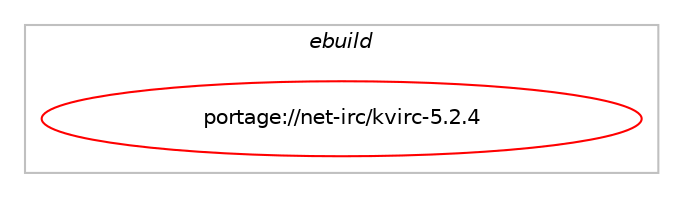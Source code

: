 digraph prolog {

# *************
# Graph options
# *************

newrank=true;
concentrate=true;
compound=true;
graph [rankdir=LR,fontname=Helvetica,fontsize=10,ranksep=1.5];#, ranksep=2.5, nodesep=0.2];
edge  [arrowhead=vee];
node  [fontname=Helvetica,fontsize=10];

# **********
# The ebuild
# **********

subgraph cluster_leftcol {
color=gray;
label=<<i>ebuild</i>>;
id [label="portage://net-irc/kvirc-5.2.4", color=red, width=4, href="../net-irc/kvirc-5.2.4.svg"];
}

# ****************
# The dependencies
# ****************

subgraph cluster_midcol {
color=gray;
label=<<i>dependencies</i>>;
subgraph cluster_compile {
fillcolor="#eeeeee";
style=filled;
label=<<i>compile</i>>;
# *** BEGIN UNKNOWN DEPENDENCY TYPE (TODO) ***
# id -> equal(use_conditional_group(positive,audiofile,portage://net-irc/kvirc-5.2.4,[package_dependency(portage://net-irc/kvirc-5.2.4,install,no,media-libs,audiofile,none,[,,],[],[])]))
# *** END UNKNOWN DEPENDENCY TYPE (TODO) ***

# *** BEGIN UNKNOWN DEPENDENCY TYPE (TODO) ***
# id -> equal(use_conditional_group(positive,dbus,portage://net-irc/kvirc-5.2.4,[package_dependency(portage://net-irc/kvirc-5.2.4,install,no,dev-qt,qtdbus,none,[,,],[slot(5)],[])]))
# *** END UNKNOWN DEPENDENCY TYPE (TODO) ***

# *** BEGIN UNKNOWN DEPENDENCY TYPE (TODO) ***
# id -> equal(use_conditional_group(positive,dcc-video,portage://net-irc/kvirc-5.2.4,[package_dependency(portage://net-irc/kvirc-5.2.4,install,no,dev-qt,qtmultimedia,none,[,,],[slot(5)],[use(enable(widgets),none)])]))
# *** END UNKNOWN DEPENDENCY TYPE (TODO) ***

# *** BEGIN UNKNOWN DEPENDENCY TYPE (TODO) ***
# id -> equal(use_conditional_group(positive,kde,portage://net-irc/kvirc-5.2.4,[package_dependency(portage://net-irc/kvirc-5.2.4,install,no,kde-frameworks,kcoreaddons,none,[,,],[slot(5)],[]),package_dependency(portage://net-irc/kvirc-5.2.4,install,no,kde-frameworks,ki18n,none,[,,],[slot(5)],[]),package_dependency(portage://net-irc/kvirc-5.2.4,install,no,kde-frameworks,knotifications,none,[,,],[slot(5)],[]),package_dependency(portage://net-irc/kvirc-5.2.4,install,no,kde-frameworks,kservice,none,[,,],[slot(5)],[]),package_dependency(portage://net-irc/kvirc-5.2.4,install,no,kde-frameworks,kwindowsystem,none,[,,],[slot(5)],[]),package_dependency(portage://net-irc/kvirc-5.2.4,install,no,kde-frameworks,kxmlgui,none,[,,],[slot(5)],[])]))
# *** END UNKNOWN DEPENDENCY TYPE (TODO) ***

# *** BEGIN UNKNOWN DEPENDENCY TYPE (TODO) ***
# id -> equal(use_conditional_group(positive,perl,portage://net-irc/kvirc-5.2.4,[package_dependency(portage://net-irc/kvirc-5.2.4,install,no,dev-lang,perl,none,[,,],[slot(0),equal],[])]))
# *** END UNKNOWN DEPENDENCY TYPE (TODO) ***

# *** BEGIN UNKNOWN DEPENDENCY TYPE (TODO) ***
# id -> equal(use_conditional_group(positive,phonon,portage://net-irc/kvirc-5.2.4,[package_dependency(portage://net-irc/kvirc-5.2.4,install,no,media-libs,phonon,none,[,,],[],[use(enable(qt5),positive)])]))
# *** END UNKNOWN DEPENDENCY TYPE (TODO) ***

# *** BEGIN UNKNOWN DEPENDENCY TYPE (TODO) ***
# id -> equal(use_conditional_group(positive,python,portage://net-irc/kvirc-5.2.4,[use_conditional_group(positive,python_single_target_python3_10,portage://net-irc/kvirc-5.2.4,[package_dependency(portage://net-irc/kvirc-5.2.4,install,no,dev-lang,python,none,[,,],[slot(3.10)],[])]),use_conditional_group(positive,python_single_target_python3_11,portage://net-irc/kvirc-5.2.4,[package_dependency(portage://net-irc/kvirc-5.2.4,install,no,dev-lang,python,none,[,,],[slot(3.11)],[])]),use_conditional_group(positive,python_single_target_python3_12,portage://net-irc/kvirc-5.2.4,[package_dependency(portage://net-irc/kvirc-5.2.4,install,no,dev-lang,python,none,[,,],[slot(3.12)],[])])]))
# *** END UNKNOWN DEPENDENCY TYPE (TODO) ***

# *** BEGIN UNKNOWN DEPENDENCY TYPE (TODO) ***
# id -> equal(use_conditional_group(positive,spell,portage://net-irc/kvirc-5.2.4,[package_dependency(portage://net-irc/kvirc-5.2.4,install,no,app-text,enchant,none,[,,],[slot(2)],[])]))
# *** END UNKNOWN DEPENDENCY TYPE (TODO) ***

# *** BEGIN UNKNOWN DEPENDENCY TYPE (TODO) ***
# id -> equal(use_conditional_group(positive,ssl,portage://net-irc/kvirc-5.2.4,[package_dependency(portage://net-irc/kvirc-5.2.4,install,no,dev-libs,openssl,none,[,,],[slot(0),equal],[])]))
# *** END UNKNOWN DEPENDENCY TYPE (TODO) ***

# *** BEGIN UNKNOWN DEPENDENCY TYPE (TODO) ***
# id -> equal(use_conditional_group(positive,theora,portage://net-irc/kvirc-5.2.4,[package_dependency(portage://net-irc/kvirc-5.2.4,install,no,media-libs,libogg,none,[,,],[],[]),package_dependency(portage://net-irc/kvirc-5.2.4,install,no,media-libs,libtheora,none,[,,],[],[]),package_dependency(portage://net-irc/kvirc-5.2.4,install,no,media-libs,libvorbis,none,[,,],[],[])]))
# *** END UNKNOWN DEPENDENCY TYPE (TODO) ***

# *** BEGIN UNKNOWN DEPENDENCY TYPE (TODO) ***
# id -> equal(use_conditional_group(positive,webengine,portage://net-irc/kvirc-5.2.4,[package_dependency(portage://net-irc/kvirc-5.2.4,install,no,dev-qt,qtwebengine,none,[,,],[slot(5)],[use(enable(widgets),none)])]))
# *** END UNKNOWN DEPENDENCY TYPE (TODO) ***

# *** BEGIN UNKNOWN DEPENDENCY TYPE (TODO) ***
# id -> equal(package_dependency(portage://net-irc/kvirc-5.2.4,install,no,dev-qt,qtconcurrent,none,[,,],[slot(5)],[]))
# *** END UNKNOWN DEPENDENCY TYPE (TODO) ***

# *** BEGIN UNKNOWN DEPENDENCY TYPE (TODO) ***
# id -> equal(package_dependency(portage://net-irc/kvirc-5.2.4,install,no,dev-qt,qtcore,none,[,,],[slot(5)],[]))
# *** END UNKNOWN DEPENDENCY TYPE (TODO) ***

# *** BEGIN UNKNOWN DEPENDENCY TYPE (TODO) ***
# id -> equal(package_dependency(portage://net-irc/kvirc-5.2.4,install,no,dev-qt,qtgui,none,[,,],[slot(5)],[]))
# *** END UNKNOWN DEPENDENCY TYPE (TODO) ***

# *** BEGIN UNKNOWN DEPENDENCY TYPE (TODO) ***
# id -> equal(package_dependency(portage://net-irc/kvirc-5.2.4,install,no,dev-qt,qtmultimedia,none,[,,],[slot(5)],[]))
# *** END UNKNOWN DEPENDENCY TYPE (TODO) ***

# *** BEGIN UNKNOWN DEPENDENCY TYPE (TODO) ***
# id -> equal(package_dependency(portage://net-irc/kvirc-5.2.4,install,no,dev-qt,qtnetwork,none,[,,],[slot(5)],[]))
# *** END UNKNOWN DEPENDENCY TYPE (TODO) ***

# *** BEGIN UNKNOWN DEPENDENCY TYPE (TODO) ***
# id -> equal(package_dependency(portage://net-irc/kvirc-5.2.4,install,no,dev-qt,qtprintsupport,none,[,,],[slot(5)],[]))
# *** END UNKNOWN DEPENDENCY TYPE (TODO) ***

# *** BEGIN UNKNOWN DEPENDENCY TYPE (TODO) ***
# id -> equal(package_dependency(portage://net-irc/kvirc-5.2.4,install,no,dev-qt,qtsql,none,[,,],[slot(5)],[]))
# *** END UNKNOWN DEPENDENCY TYPE (TODO) ***

# *** BEGIN UNKNOWN DEPENDENCY TYPE (TODO) ***
# id -> equal(package_dependency(portage://net-irc/kvirc-5.2.4,install,no,dev-qt,qtwidgets,none,[,,],[slot(5)],[]))
# *** END UNKNOWN DEPENDENCY TYPE (TODO) ***

# *** BEGIN UNKNOWN DEPENDENCY TYPE (TODO) ***
# id -> equal(package_dependency(portage://net-irc/kvirc-5.2.4,install,no,dev-qt,qtx11extras,none,[,,],[slot(5)],[]))
# *** END UNKNOWN DEPENDENCY TYPE (TODO) ***

# *** BEGIN UNKNOWN DEPENDENCY TYPE (TODO) ***
# id -> equal(package_dependency(portage://net-irc/kvirc-5.2.4,install,no,dev-qt,qtxml,none,[,,],[slot(5)],[]))
# *** END UNKNOWN DEPENDENCY TYPE (TODO) ***

# *** BEGIN UNKNOWN DEPENDENCY TYPE (TODO) ***
# id -> equal(package_dependency(portage://net-irc/kvirc-5.2.4,install,no,sys-libs,zlib,none,[,,],[slot(0),equal],[]))
# *** END UNKNOWN DEPENDENCY TYPE (TODO) ***

# *** BEGIN UNKNOWN DEPENDENCY TYPE (TODO) ***
# id -> equal(package_dependency(portage://net-irc/kvirc-5.2.4,install,no,x11-libs,libX11,none,[,,],[],[]))
# *** END UNKNOWN DEPENDENCY TYPE (TODO) ***

# *** BEGIN UNKNOWN DEPENDENCY TYPE (TODO) ***
# id -> equal(package_dependency(portage://net-irc/kvirc-5.2.4,install,no,x11-libs,libXScrnSaver,none,[,,],[],[]))
# *** END UNKNOWN DEPENDENCY TYPE (TODO) ***

}
subgraph cluster_compileandrun {
fillcolor="#eeeeee";
style=filled;
label=<<i>compile and run</i>>;
}
subgraph cluster_run {
fillcolor="#eeeeee";
style=filled;
label=<<i>run</i>>;
# *** BEGIN UNKNOWN DEPENDENCY TYPE (TODO) ***
# id -> equal(use_conditional_group(positive,audiofile,portage://net-irc/kvirc-5.2.4,[package_dependency(portage://net-irc/kvirc-5.2.4,run,no,media-libs,audiofile,none,[,,],[],[])]))
# *** END UNKNOWN DEPENDENCY TYPE (TODO) ***

# *** BEGIN UNKNOWN DEPENDENCY TYPE (TODO) ***
# id -> equal(use_conditional_group(positive,dbus,portage://net-irc/kvirc-5.2.4,[package_dependency(portage://net-irc/kvirc-5.2.4,run,no,dev-qt,qtdbus,none,[,,],[slot(5)],[])]))
# *** END UNKNOWN DEPENDENCY TYPE (TODO) ***

# *** BEGIN UNKNOWN DEPENDENCY TYPE (TODO) ***
# id -> equal(use_conditional_group(positive,dcc-video,portage://net-irc/kvirc-5.2.4,[package_dependency(portage://net-irc/kvirc-5.2.4,run,no,dev-qt,qtmultimedia,none,[,,],[slot(5)],[use(enable(widgets),none)])]))
# *** END UNKNOWN DEPENDENCY TYPE (TODO) ***

# *** BEGIN UNKNOWN DEPENDENCY TYPE (TODO) ***
# id -> equal(use_conditional_group(positive,gsm,portage://net-irc/kvirc-5.2.4,[package_dependency(portage://net-irc/kvirc-5.2.4,run,no,media-sound,gsm,none,[,,],[],[])]))
# *** END UNKNOWN DEPENDENCY TYPE (TODO) ***

# *** BEGIN UNKNOWN DEPENDENCY TYPE (TODO) ***
# id -> equal(use_conditional_group(positive,kde,portage://net-irc/kvirc-5.2.4,[package_dependency(portage://net-irc/kvirc-5.2.4,run,no,kde-frameworks,kcoreaddons,none,[,,],[slot(5)],[]),package_dependency(portage://net-irc/kvirc-5.2.4,run,no,kde-frameworks,ki18n,none,[,,],[slot(5)],[]),package_dependency(portage://net-irc/kvirc-5.2.4,run,no,kde-frameworks,knotifications,none,[,,],[slot(5)],[]),package_dependency(portage://net-irc/kvirc-5.2.4,run,no,kde-frameworks,kservice,none,[,,],[slot(5)],[]),package_dependency(portage://net-irc/kvirc-5.2.4,run,no,kde-frameworks,kwindowsystem,none,[,,],[slot(5)],[]),package_dependency(portage://net-irc/kvirc-5.2.4,run,no,kde-frameworks,kxmlgui,none,[,,],[slot(5)],[])]))
# *** END UNKNOWN DEPENDENCY TYPE (TODO) ***

# *** BEGIN UNKNOWN DEPENDENCY TYPE (TODO) ***
# id -> equal(use_conditional_group(positive,perl,portage://net-irc/kvirc-5.2.4,[package_dependency(portage://net-irc/kvirc-5.2.4,run,no,dev-lang,perl,none,[,,],[slot(0),equal],[])]))
# *** END UNKNOWN DEPENDENCY TYPE (TODO) ***

# *** BEGIN UNKNOWN DEPENDENCY TYPE (TODO) ***
# id -> equal(use_conditional_group(positive,phonon,portage://net-irc/kvirc-5.2.4,[package_dependency(portage://net-irc/kvirc-5.2.4,run,no,media-libs,phonon,none,[,,],[],[use(enable(qt5),positive)])]))
# *** END UNKNOWN DEPENDENCY TYPE (TODO) ***

# *** BEGIN UNKNOWN DEPENDENCY TYPE (TODO) ***
# id -> equal(use_conditional_group(positive,python,portage://net-irc/kvirc-5.2.4,[use_conditional_group(positive,python_single_target_python3_10,portage://net-irc/kvirc-5.2.4,[package_dependency(portage://net-irc/kvirc-5.2.4,run,no,dev-lang,python,none,[,,],[slot(3.10)],[])]),use_conditional_group(positive,python_single_target_python3_11,portage://net-irc/kvirc-5.2.4,[package_dependency(portage://net-irc/kvirc-5.2.4,run,no,dev-lang,python,none,[,,],[slot(3.11)],[])]),use_conditional_group(positive,python_single_target_python3_12,portage://net-irc/kvirc-5.2.4,[package_dependency(portage://net-irc/kvirc-5.2.4,run,no,dev-lang,python,none,[,,],[slot(3.12)],[])])]))
# *** END UNKNOWN DEPENDENCY TYPE (TODO) ***

# *** BEGIN UNKNOWN DEPENDENCY TYPE (TODO) ***
# id -> equal(use_conditional_group(positive,spell,portage://net-irc/kvirc-5.2.4,[package_dependency(portage://net-irc/kvirc-5.2.4,run,no,app-text,enchant,none,[,,],[slot(2)],[])]))
# *** END UNKNOWN DEPENDENCY TYPE (TODO) ***

# *** BEGIN UNKNOWN DEPENDENCY TYPE (TODO) ***
# id -> equal(use_conditional_group(positive,ssl,portage://net-irc/kvirc-5.2.4,[package_dependency(portage://net-irc/kvirc-5.2.4,run,no,dev-libs,openssl,none,[,,],[slot(0),equal],[])]))
# *** END UNKNOWN DEPENDENCY TYPE (TODO) ***

# *** BEGIN UNKNOWN DEPENDENCY TYPE (TODO) ***
# id -> equal(use_conditional_group(positive,theora,portage://net-irc/kvirc-5.2.4,[package_dependency(portage://net-irc/kvirc-5.2.4,run,no,media-libs,libogg,none,[,,],[],[]),package_dependency(portage://net-irc/kvirc-5.2.4,run,no,media-libs,libtheora,none,[,,],[],[]),package_dependency(portage://net-irc/kvirc-5.2.4,run,no,media-libs,libvorbis,none,[,,],[],[])]))
# *** END UNKNOWN DEPENDENCY TYPE (TODO) ***

# *** BEGIN UNKNOWN DEPENDENCY TYPE (TODO) ***
# id -> equal(use_conditional_group(positive,webengine,portage://net-irc/kvirc-5.2.4,[package_dependency(portage://net-irc/kvirc-5.2.4,run,no,dev-qt,qtwebengine,none,[,,],[slot(5)],[use(enable(widgets),none)])]))
# *** END UNKNOWN DEPENDENCY TYPE (TODO) ***

# *** BEGIN UNKNOWN DEPENDENCY TYPE (TODO) ***
# id -> equal(package_dependency(portage://net-irc/kvirc-5.2.4,run,no,dev-qt,qtconcurrent,none,[,,],[slot(5)],[]))
# *** END UNKNOWN DEPENDENCY TYPE (TODO) ***

# *** BEGIN UNKNOWN DEPENDENCY TYPE (TODO) ***
# id -> equal(package_dependency(portage://net-irc/kvirc-5.2.4,run,no,dev-qt,qtcore,none,[,,],[slot(5)],[]))
# *** END UNKNOWN DEPENDENCY TYPE (TODO) ***

# *** BEGIN UNKNOWN DEPENDENCY TYPE (TODO) ***
# id -> equal(package_dependency(portage://net-irc/kvirc-5.2.4,run,no,dev-qt,qtgui,none,[,,],[slot(5)],[]))
# *** END UNKNOWN DEPENDENCY TYPE (TODO) ***

# *** BEGIN UNKNOWN DEPENDENCY TYPE (TODO) ***
# id -> equal(package_dependency(portage://net-irc/kvirc-5.2.4,run,no,dev-qt,qtmultimedia,none,[,,],[slot(5)],[]))
# *** END UNKNOWN DEPENDENCY TYPE (TODO) ***

# *** BEGIN UNKNOWN DEPENDENCY TYPE (TODO) ***
# id -> equal(package_dependency(portage://net-irc/kvirc-5.2.4,run,no,dev-qt,qtnetwork,none,[,,],[slot(5)],[]))
# *** END UNKNOWN DEPENDENCY TYPE (TODO) ***

# *** BEGIN UNKNOWN DEPENDENCY TYPE (TODO) ***
# id -> equal(package_dependency(portage://net-irc/kvirc-5.2.4,run,no,dev-qt,qtprintsupport,none,[,,],[slot(5)],[]))
# *** END UNKNOWN DEPENDENCY TYPE (TODO) ***

# *** BEGIN UNKNOWN DEPENDENCY TYPE (TODO) ***
# id -> equal(package_dependency(portage://net-irc/kvirc-5.2.4,run,no,dev-qt,qtsql,none,[,,],[slot(5)],[]))
# *** END UNKNOWN DEPENDENCY TYPE (TODO) ***

# *** BEGIN UNKNOWN DEPENDENCY TYPE (TODO) ***
# id -> equal(package_dependency(portage://net-irc/kvirc-5.2.4,run,no,dev-qt,qtwidgets,none,[,,],[slot(5)],[]))
# *** END UNKNOWN DEPENDENCY TYPE (TODO) ***

# *** BEGIN UNKNOWN DEPENDENCY TYPE (TODO) ***
# id -> equal(package_dependency(portage://net-irc/kvirc-5.2.4,run,no,dev-qt,qtx11extras,none,[,,],[slot(5)],[]))
# *** END UNKNOWN DEPENDENCY TYPE (TODO) ***

# *** BEGIN UNKNOWN DEPENDENCY TYPE (TODO) ***
# id -> equal(package_dependency(portage://net-irc/kvirc-5.2.4,run,no,dev-qt,qtxml,none,[,,],[slot(5)],[]))
# *** END UNKNOWN DEPENDENCY TYPE (TODO) ***

# *** BEGIN UNKNOWN DEPENDENCY TYPE (TODO) ***
# id -> equal(package_dependency(portage://net-irc/kvirc-5.2.4,run,no,sys-libs,zlib,none,[,,],[slot(0),equal],[]))
# *** END UNKNOWN DEPENDENCY TYPE (TODO) ***

# *** BEGIN UNKNOWN DEPENDENCY TYPE (TODO) ***
# id -> equal(package_dependency(portage://net-irc/kvirc-5.2.4,run,no,x11-libs,libX11,none,[,,],[],[]))
# *** END UNKNOWN DEPENDENCY TYPE (TODO) ***

# *** BEGIN UNKNOWN DEPENDENCY TYPE (TODO) ***
# id -> equal(package_dependency(portage://net-irc/kvirc-5.2.4,run,no,x11-libs,libXScrnSaver,none,[,,],[],[]))
# *** END UNKNOWN DEPENDENCY TYPE (TODO) ***

}
}

# **************
# The candidates
# **************

subgraph cluster_choices {
rank=same;
color=gray;
label=<<i>candidates</i>>;

}

}
